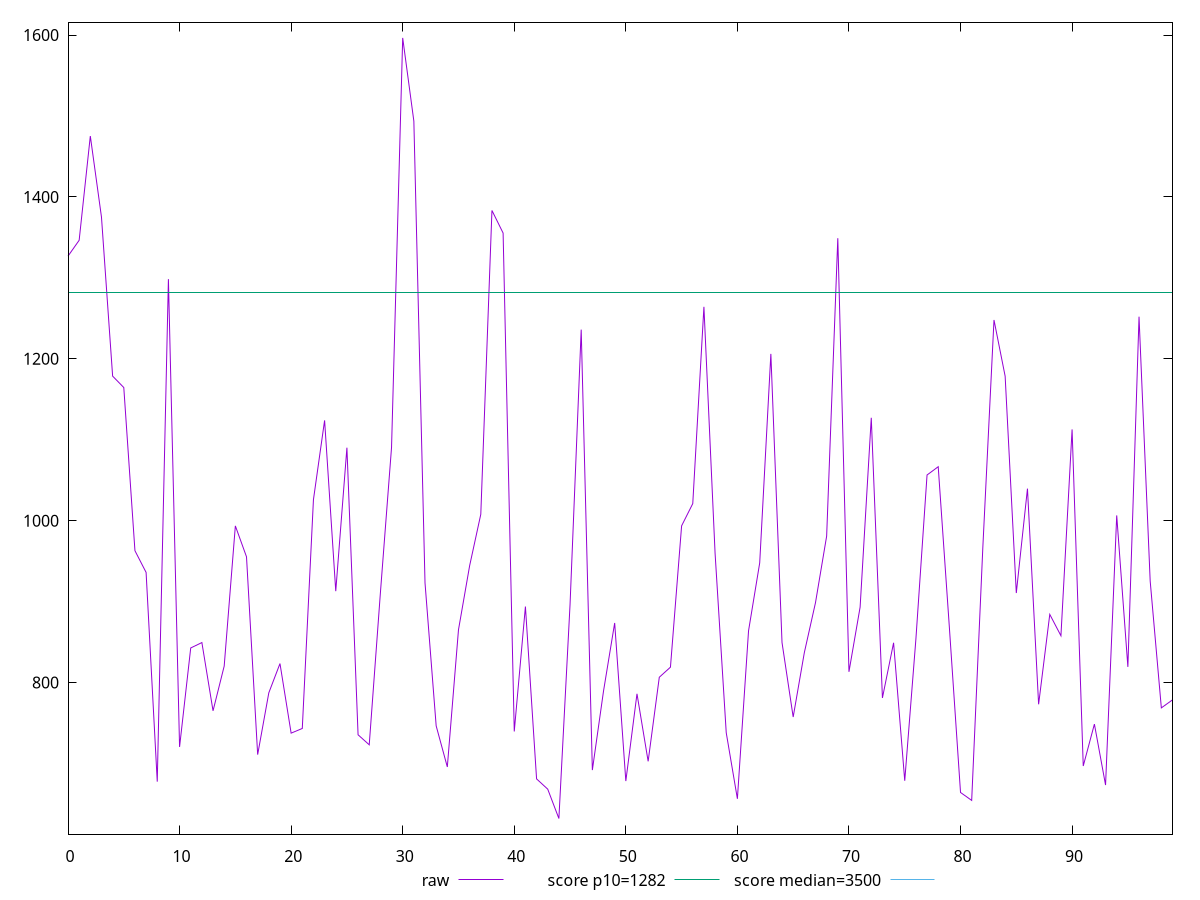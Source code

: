 reset

$raw <<EOF
0 1326.8439999999991
1 1346.467999999999
2 1475.2799999999993
3 1375.152
4 1178.5799999999995
5 1164.4799999999998
6 962.8239999999994
7 936.0039999999989
8 677.4320000000004
9 1298.4439999999997
10 720.3360000000002
11 842.6440000000003
12 849.3280000000003
13 764.9520000000002
14 820.24
15 993.5040000000006
16 955.2840000000003
17 710.8280000000003
18 787.2360000000003
19 823.3520000000005
20 737.3840000000001
21 743.1720000000003
22 1025.9520000000002
23 1123.8919999999994
24 912.8560000000004
25 1090.119999999999
26 735.3200000000002
27 722.9600000000003
28 910.4920000000002
29 1090.4680000000003
30 1596.5439999999992
31 1493.6879999999985
32 923.0760000000002
33 746.3680000000003
34 695.5920000000003
35 865.1120000000002
36 944.2959999999999
37 1007.8159999999995
38 1383.307999999999
39 1355.356
40 739.4440000000002
41 893.8280000000004
42 680.8440000000002
43 668.1440000000003
44 631.8680000000002
45 896.3640000000004
46 1236.0159999999996
47 691.7120000000003
48 789.3640000000003
49 873.5240000000002
50 678.1640000000004
51 786.0000000000002
52 702.5520000000004
53 806.4760000000006
54 818.9200000000001
55 993.5720000000001
56 1021.0480000000005
57 1264.2439999999988
58 959.6600000000004
59 737.8879999999999
60 656.2440000000004
61 863.8800000000001
62 947.7640000000006
63 1206.0919999999996
64 849.3600000000004
65 757.3000000000002
66 836.8560000000004
67 898.5840000000003
68 980.8439999999997
69 1349.0200000000002
70 813.16
71 893.104
72 1127.0839999999998
73 780.8840000000005
74 849.0480000000002
75 678.5320000000002
76 853.6000000000001
77 1056.4079999999994
78 1066.6280000000002
79 868.1239999999999
80 664.0720000000001
81 654.2400000000007
82 967.0320000000002
83 1247.9519999999998
84 1178.479999999999
85 910.5480000000006
86 1039.5400000000006
87 773.004
88 884.1200000000005
89 857.7280000000003
90 1112.7199999999993
91 696.7840000000004
92 748.5520000000001
93 673.2280000000005
94 1006.4080000000006
95 819.2600000000003
96 1252.0279999999993
97 925.3520000000004
98 768.5880000000002
99 778.5080000000003
EOF

set key outside below
set xrange [0:99]
set yrange [612.5744800000002:1615.8375199999991]
set trange [612.5744800000002:1615.8375199999991]
set terminal svg size 640, 500 enhanced background rgb 'white'
set output "report_00017_2021-02-10T15-08-03.406Z/bootup-time/samples/pages+cached/raw/values.svg"

plot $raw title "raw" with line, \
     1282 title "score p10=1282", \
     3500 title "score median=3500"

reset
